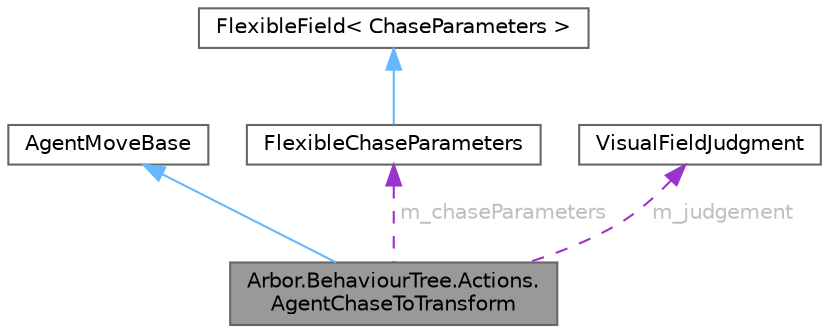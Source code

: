 digraph "Arbor.BehaviourTree.Actions.AgentChaseToTransform"
{
 // LATEX_PDF_SIZE
  bgcolor="transparent";
  edge [fontname=Helvetica,fontsize=10,labelfontname=Helvetica,labelfontsize=10];
  node [fontname=Helvetica,fontsize=10,shape=box,height=0.2,width=0.4];
  Node1 [id="Node000001",label="Arbor.BehaviourTree.Actions.\lAgentChaseToTransform",height=0.2,width=0.4,color="gray40", fillcolor="grey60", style="filled", fontcolor="black",tooltip="敵のチェイス処理用クラス（伊波）"];
  Node2 -> Node1 [id="edge1_Node000001_Node000002",dir="back",color="steelblue1",style="solid",tooltip=" "];
  Node2 [id="Node000002",label="AgentMoveBase",height=0.2,width=0.4,color="gray40", fillcolor="white", style="filled",tooltip=" "];
  Node3 -> Node1 [id="edge2_Node000001_Node000003",dir="back",color="darkorchid3",style="dashed",tooltip=" ",label=" m_chaseParameters",fontcolor="grey" ];
  Node3 [id="Node000003",label="FlexibleChaseParameters",height=0.2,width=0.4,color="gray40", fillcolor="white", style="filled",URL="$class_flexible_chase_parameters.html",tooltip=" "];
  Node4 -> Node3 [id="edge3_Node000003_Node000004",dir="back",color="steelblue1",style="solid",tooltip=" "];
  Node4 [id="Node000004",label="FlexibleField\< ChaseParameters \>",height=0.2,width=0.4,color="gray40", fillcolor="white", style="filled",tooltip=" "];
  Node5 -> Node1 [id="edge4_Node000001_Node000005",dir="back",color="darkorchid3",style="dashed",tooltip=" ",label=" m_judgement",fontcolor="grey" ];
  Node5 [id="Node000005",label="VisualFieldJudgment",height=0.2,width=0.4,color="gray40", fillcolor="white", style="filled",URL="$class_visual_field_judgment.html",tooltip=" "];
}
